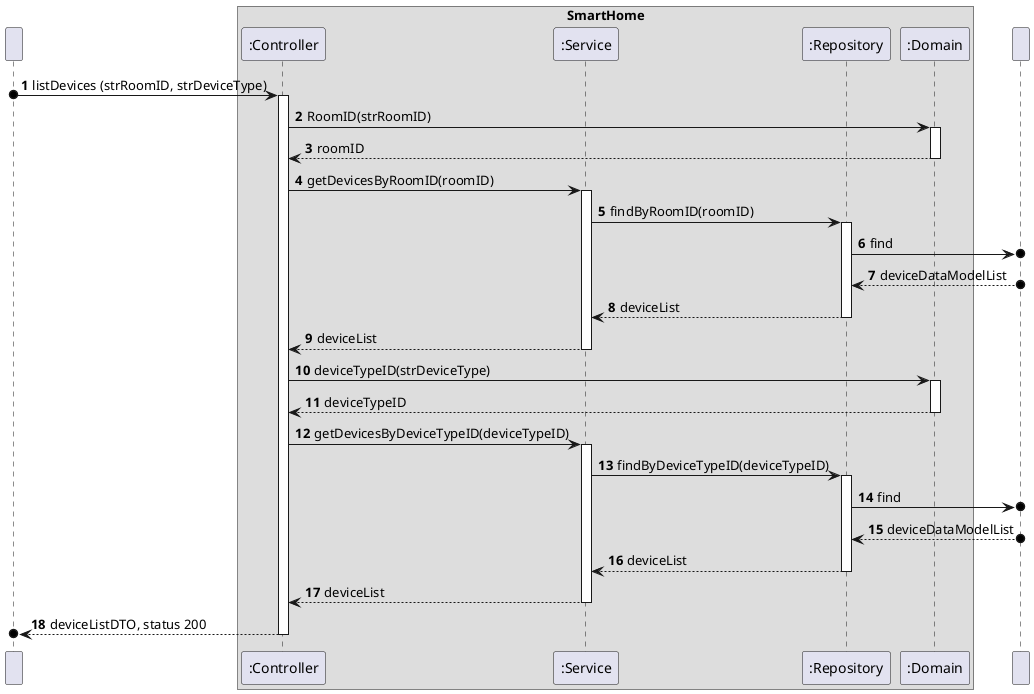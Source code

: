 @startuml
'https://plantuml.com/sequence-diagram
!pragma layout smetana

autonumber

participant " " as User

box "SmartHome"
    participant ":Controller" as CTRL
    participant ":Service" as SV
    participant ":Repository" as REPO
    participant ":Domain" as DOM
end box
    participant " " as BD



User o-> CTRL : listDevices (strRoomID, strDeviceType)

activate CTRL

CTRL -> DOM : RoomID(strRoomID)
activate DOM

DOM --> CTRL : roomID
deactivate DOM

CTRL -> SV: getDevicesByRoomID(roomID)
activate SV

SV -> REPO : findByRoomID(roomID)
activate REPO

REPO ->o BD : find


BD o--> REPO : deviceDataModelList

REPO --> SV : deviceList
deactivate REPO

SV --> CTRL : deviceList
deactivate REPO
deactivate SV

CTRL -> DOM : deviceTypeID(strDeviceType)
activate DOM

DOM --> CTRL : deviceTypeID
deactivate DOM

CTRL -> SV : getDevicesByDeviceTypeID(deviceTypeID)
activate SV

SV -> REPO : findByDeviceTypeID(deviceTypeID)
activate REPO

REPO ->o BD : find

BD o--> REPO : deviceDataModelList

REPO --> SV : deviceList
deactivate REPO

SV --> CTRL : deviceList
deactivate SV

CTRL -->o User :deviceListDTO, status 200
deactivate CTRL



@enduml